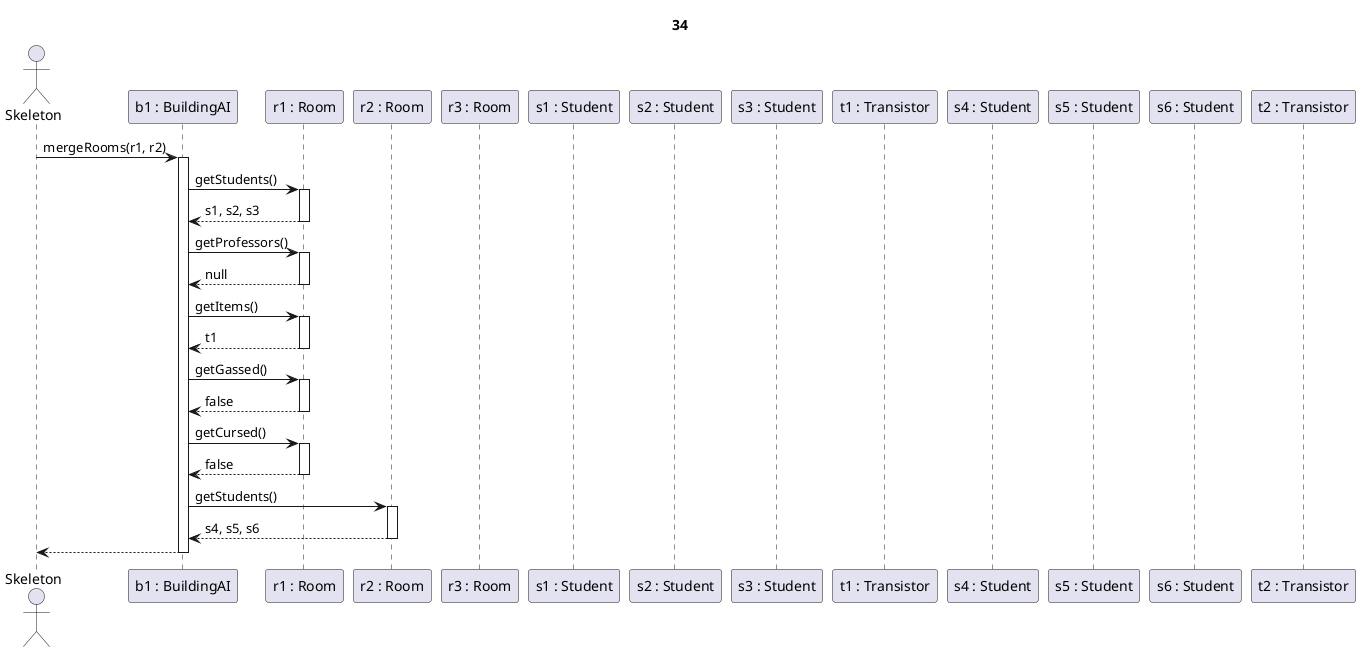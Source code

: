 @startuml sikertelen merge

title 34

actor Skeleton as sk

participant "b1 : BuildingAI" as ai

participant "r1 : Room" as r1
participant "r2 : Room" as r2
participant "r3 : Room" as r3

'in room r1'
participant "s1 : Student" as s1
participant "s2 : Student" as s2
participant "s3 : Student" as s3

participant "t1 : Transistor" as t1

'in room r2'
participant "s4 : Student" as s4
participant "s5 : Student" as s5
participant "s6 : Student" as s6

participant "t2 : Transistor" as t2

!procedure $addChar($room, $c)
ai->$room ++: addCharacter($c)
return true
!endprocedure

sk->ai ++: mergeRooms(r1, r2)

'ROOM1 ASK'

ai->r1 ++: getStudents()
return s1, s2, s3

ai->r1 ++: getProfessors()
return null

ai->r1 ++: getItems()
return t1

ai->r1 ++: getGassed()
return false

ai->r1 ++: getCursed()
return false

'ROOM2 ASK'

ai->r2 ++: getStudents()
return s4, s5, s6

ai-->sk --:







@enduml